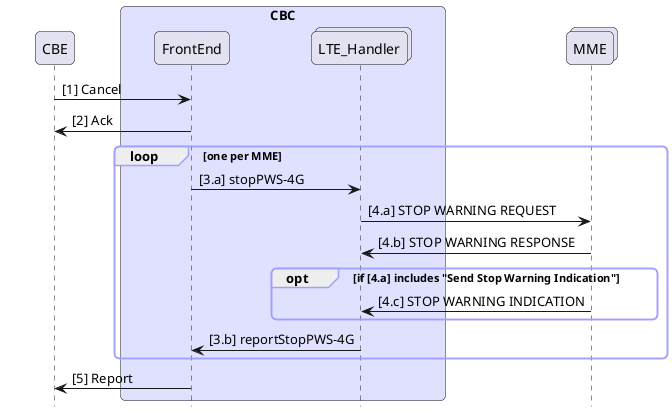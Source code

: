 @startuml
hide footbox
skinparam Shadowing false
skinparam BackgroundColor transparent
skinparam SequenceGroupBodyBackgroundColor transparent
skinparam roundcorner 10
skinparam ParticipantPadding 30
skinparam BoxPadding 10
skinparam SequenceGroupBorderColor #a0a0ff

participant CBE as cbe
box "CBC" #e0e0ff
participant FrontEnd as fe
collections LTE_Handler as handlers
end box
collections MME as mme

cbe -> fe: [1] Cancel
fe -> cbe: [2] Ack
loop one per MME
    fe -> handlers: [3.a] stopPWS-4G
    handlers -> mme: [4.a] STOP WARNING REQUEST
    mme -> handlers: [4.b] STOP WARNING RESPONSE
    opt if [4.a] includes "Send Stop Warning Indication"
        mme -> handlers: [4.c] STOP WARNING INDICATION
    end
    handlers -> fe: [3.b] reportStopPWS-4G
end
fe -> cbe: [5] Report
@enduml